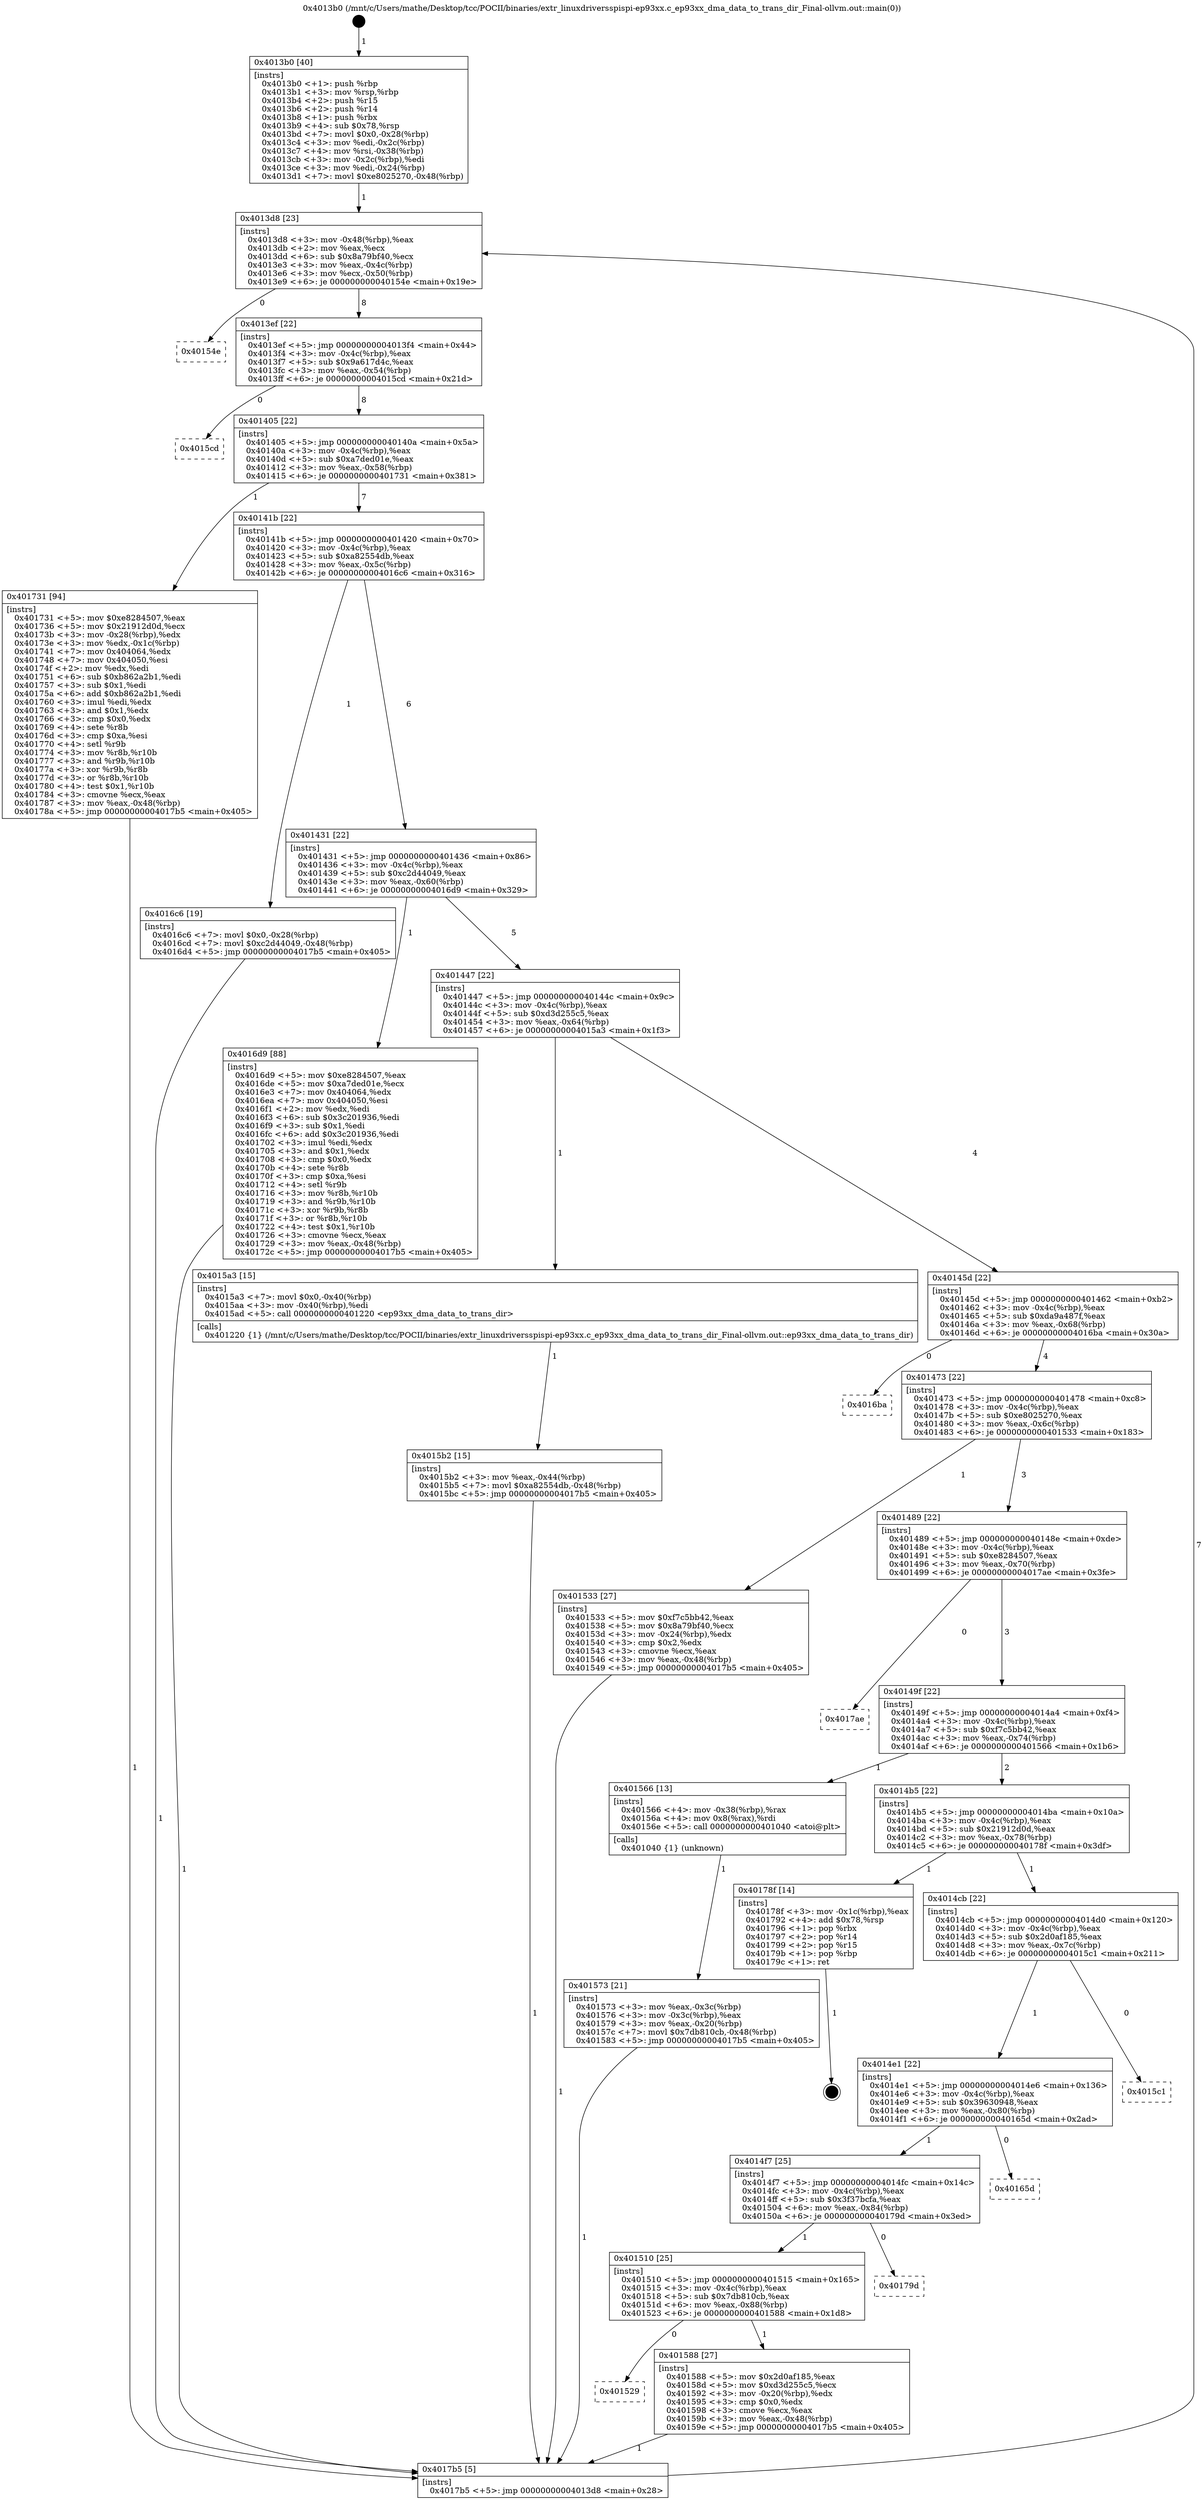 digraph "0x4013b0" {
  label = "0x4013b0 (/mnt/c/Users/mathe/Desktop/tcc/POCII/binaries/extr_linuxdriversspispi-ep93xx.c_ep93xx_dma_data_to_trans_dir_Final-ollvm.out::main(0))"
  labelloc = "t"
  node[shape=record]

  Entry [label="",width=0.3,height=0.3,shape=circle,fillcolor=black,style=filled]
  "0x4013d8" [label="{
     0x4013d8 [23]\l
     | [instrs]\l
     &nbsp;&nbsp;0x4013d8 \<+3\>: mov -0x48(%rbp),%eax\l
     &nbsp;&nbsp;0x4013db \<+2\>: mov %eax,%ecx\l
     &nbsp;&nbsp;0x4013dd \<+6\>: sub $0x8a79bf40,%ecx\l
     &nbsp;&nbsp;0x4013e3 \<+3\>: mov %eax,-0x4c(%rbp)\l
     &nbsp;&nbsp;0x4013e6 \<+3\>: mov %ecx,-0x50(%rbp)\l
     &nbsp;&nbsp;0x4013e9 \<+6\>: je 000000000040154e \<main+0x19e\>\l
  }"]
  "0x40154e" [label="{
     0x40154e\l
  }", style=dashed]
  "0x4013ef" [label="{
     0x4013ef [22]\l
     | [instrs]\l
     &nbsp;&nbsp;0x4013ef \<+5\>: jmp 00000000004013f4 \<main+0x44\>\l
     &nbsp;&nbsp;0x4013f4 \<+3\>: mov -0x4c(%rbp),%eax\l
     &nbsp;&nbsp;0x4013f7 \<+5\>: sub $0x9a617d4c,%eax\l
     &nbsp;&nbsp;0x4013fc \<+3\>: mov %eax,-0x54(%rbp)\l
     &nbsp;&nbsp;0x4013ff \<+6\>: je 00000000004015cd \<main+0x21d\>\l
  }"]
  Exit [label="",width=0.3,height=0.3,shape=circle,fillcolor=black,style=filled,peripheries=2]
  "0x4015cd" [label="{
     0x4015cd\l
  }", style=dashed]
  "0x401405" [label="{
     0x401405 [22]\l
     | [instrs]\l
     &nbsp;&nbsp;0x401405 \<+5\>: jmp 000000000040140a \<main+0x5a\>\l
     &nbsp;&nbsp;0x40140a \<+3\>: mov -0x4c(%rbp),%eax\l
     &nbsp;&nbsp;0x40140d \<+5\>: sub $0xa7ded01e,%eax\l
     &nbsp;&nbsp;0x401412 \<+3\>: mov %eax,-0x58(%rbp)\l
     &nbsp;&nbsp;0x401415 \<+6\>: je 0000000000401731 \<main+0x381\>\l
  }"]
  "0x4015b2" [label="{
     0x4015b2 [15]\l
     | [instrs]\l
     &nbsp;&nbsp;0x4015b2 \<+3\>: mov %eax,-0x44(%rbp)\l
     &nbsp;&nbsp;0x4015b5 \<+7\>: movl $0xa82554db,-0x48(%rbp)\l
     &nbsp;&nbsp;0x4015bc \<+5\>: jmp 00000000004017b5 \<main+0x405\>\l
  }"]
  "0x401731" [label="{
     0x401731 [94]\l
     | [instrs]\l
     &nbsp;&nbsp;0x401731 \<+5\>: mov $0xe8284507,%eax\l
     &nbsp;&nbsp;0x401736 \<+5\>: mov $0x21912d0d,%ecx\l
     &nbsp;&nbsp;0x40173b \<+3\>: mov -0x28(%rbp),%edx\l
     &nbsp;&nbsp;0x40173e \<+3\>: mov %edx,-0x1c(%rbp)\l
     &nbsp;&nbsp;0x401741 \<+7\>: mov 0x404064,%edx\l
     &nbsp;&nbsp;0x401748 \<+7\>: mov 0x404050,%esi\l
     &nbsp;&nbsp;0x40174f \<+2\>: mov %edx,%edi\l
     &nbsp;&nbsp;0x401751 \<+6\>: sub $0xb862a2b1,%edi\l
     &nbsp;&nbsp;0x401757 \<+3\>: sub $0x1,%edi\l
     &nbsp;&nbsp;0x40175a \<+6\>: add $0xb862a2b1,%edi\l
     &nbsp;&nbsp;0x401760 \<+3\>: imul %edi,%edx\l
     &nbsp;&nbsp;0x401763 \<+3\>: and $0x1,%edx\l
     &nbsp;&nbsp;0x401766 \<+3\>: cmp $0x0,%edx\l
     &nbsp;&nbsp;0x401769 \<+4\>: sete %r8b\l
     &nbsp;&nbsp;0x40176d \<+3\>: cmp $0xa,%esi\l
     &nbsp;&nbsp;0x401770 \<+4\>: setl %r9b\l
     &nbsp;&nbsp;0x401774 \<+3\>: mov %r8b,%r10b\l
     &nbsp;&nbsp;0x401777 \<+3\>: and %r9b,%r10b\l
     &nbsp;&nbsp;0x40177a \<+3\>: xor %r9b,%r8b\l
     &nbsp;&nbsp;0x40177d \<+3\>: or %r8b,%r10b\l
     &nbsp;&nbsp;0x401780 \<+4\>: test $0x1,%r10b\l
     &nbsp;&nbsp;0x401784 \<+3\>: cmovne %ecx,%eax\l
     &nbsp;&nbsp;0x401787 \<+3\>: mov %eax,-0x48(%rbp)\l
     &nbsp;&nbsp;0x40178a \<+5\>: jmp 00000000004017b5 \<main+0x405\>\l
  }"]
  "0x40141b" [label="{
     0x40141b [22]\l
     | [instrs]\l
     &nbsp;&nbsp;0x40141b \<+5\>: jmp 0000000000401420 \<main+0x70\>\l
     &nbsp;&nbsp;0x401420 \<+3\>: mov -0x4c(%rbp),%eax\l
     &nbsp;&nbsp;0x401423 \<+5\>: sub $0xa82554db,%eax\l
     &nbsp;&nbsp;0x401428 \<+3\>: mov %eax,-0x5c(%rbp)\l
     &nbsp;&nbsp;0x40142b \<+6\>: je 00000000004016c6 \<main+0x316\>\l
  }"]
  "0x401529" [label="{
     0x401529\l
  }", style=dashed]
  "0x4016c6" [label="{
     0x4016c6 [19]\l
     | [instrs]\l
     &nbsp;&nbsp;0x4016c6 \<+7\>: movl $0x0,-0x28(%rbp)\l
     &nbsp;&nbsp;0x4016cd \<+7\>: movl $0xc2d44049,-0x48(%rbp)\l
     &nbsp;&nbsp;0x4016d4 \<+5\>: jmp 00000000004017b5 \<main+0x405\>\l
  }"]
  "0x401431" [label="{
     0x401431 [22]\l
     | [instrs]\l
     &nbsp;&nbsp;0x401431 \<+5\>: jmp 0000000000401436 \<main+0x86\>\l
     &nbsp;&nbsp;0x401436 \<+3\>: mov -0x4c(%rbp),%eax\l
     &nbsp;&nbsp;0x401439 \<+5\>: sub $0xc2d44049,%eax\l
     &nbsp;&nbsp;0x40143e \<+3\>: mov %eax,-0x60(%rbp)\l
     &nbsp;&nbsp;0x401441 \<+6\>: je 00000000004016d9 \<main+0x329\>\l
  }"]
  "0x401588" [label="{
     0x401588 [27]\l
     | [instrs]\l
     &nbsp;&nbsp;0x401588 \<+5\>: mov $0x2d0af185,%eax\l
     &nbsp;&nbsp;0x40158d \<+5\>: mov $0xd3d255c5,%ecx\l
     &nbsp;&nbsp;0x401592 \<+3\>: mov -0x20(%rbp),%edx\l
     &nbsp;&nbsp;0x401595 \<+3\>: cmp $0x0,%edx\l
     &nbsp;&nbsp;0x401598 \<+3\>: cmove %ecx,%eax\l
     &nbsp;&nbsp;0x40159b \<+3\>: mov %eax,-0x48(%rbp)\l
     &nbsp;&nbsp;0x40159e \<+5\>: jmp 00000000004017b5 \<main+0x405\>\l
  }"]
  "0x4016d9" [label="{
     0x4016d9 [88]\l
     | [instrs]\l
     &nbsp;&nbsp;0x4016d9 \<+5\>: mov $0xe8284507,%eax\l
     &nbsp;&nbsp;0x4016de \<+5\>: mov $0xa7ded01e,%ecx\l
     &nbsp;&nbsp;0x4016e3 \<+7\>: mov 0x404064,%edx\l
     &nbsp;&nbsp;0x4016ea \<+7\>: mov 0x404050,%esi\l
     &nbsp;&nbsp;0x4016f1 \<+2\>: mov %edx,%edi\l
     &nbsp;&nbsp;0x4016f3 \<+6\>: sub $0x3c201936,%edi\l
     &nbsp;&nbsp;0x4016f9 \<+3\>: sub $0x1,%edi\l
     &nbsp;&nbsp;0x4016fc \<+6\>: add $0x3c201936,%edi\l
     &nbsp;&nbsp;0x401702 \<+3\>: imul %edi,%edx\l
     &nbsp;&nbsp;0x401705 \<+3\>: and $0x1,%edx\l
     &nbsp;&nbsp;0x401708 \<+3\>: cmp $0x0,%edx\l
     &nbsp;&nbsp;0x40170b \<+4\>: sete %r8b\l
     &nbsp;&nbsp;0x40170f \<+3\>: cmp $0xa,%esi\l
     &nbsp;&nbsp;0x401712 \<+4\>: setl %r9b\l
     &nbsp;&nbsp;0x401716 \<+3\>: mov %r8b,%r10b\l
     &nbsp;&nbsp;0x401719 \<+3\>: and %r9b,%r10b\l
     &nbsp;&nbsp;0x40171c \<+3\>: xor %r9b,%r8b\l
     &nbsp;&nbsp;0x40171f \<+3\>: or %r8b,%r10b\l
     &nbsp;&nbsp;0x401722 \<+4\>: test $0x1,%r10b\l
     &nbsp;&nbsp;0x401726 \<+3\>: cmovne %ecx,%eax\l
     &nbsp;&nbsp;0x401729 \<+3\>: mov %eax,-0x48(%rbp)\l
     &nbsp;&nbsp;0x40172c \<+5\>: jmp 00000000004017b5 \<main+0x405\>\l
  }"]
  "0x401447" [label="{
     0x401447 [22]\l
     | [instrs]\l
     &nbsp;&nbsp;0x401447 \<+5\>: jmp 000000000040144c \<main+0x9c\>\l
     &nbsp;&nbsp;0x40144c \<+3\>: mov -0x4c(%rbp),%eax\l
     &nbsp;&nbsp;0x40144f \<+5\>: sub $0xd3d255c5,%eax\l
     &nbsp;&nbsp;0x401454 \<+3\>: mov %eax,-0x64(%rbp)\l
     &nbsp;&nbsp;0x401457 \<+6\>: je 00000000004015a3 \<main+0x1f3\>\l
  }"]
  "0x401510" [label="{
     0x401510 [25]\l
     | [instrs]\l
     &nbsp;&nbsp;0x401510 \<+5\>: jmp 0000000000401515 \<main+0x165\>\l
     &nbsp;&nbsp;0x401515 \<+3\>: mov -0x4c(%rbp),%eax\l
     &nbsp;&nbsp;0x401518 \<+5\>: sub $0x7db810cb,%eax\l
     &nbsp;&nbsp;0x40151d \<+6\>: mov %eax,-0x88(%rbp)\l
     &nbsp;&nbsp;0x401523 \<+6\>: je 0000000000401588 \<main+0x1d8\>\l
  }"]
  "0x4015a3" [label="{
     0x4015a3 [15]\l
     | [instrs]\l
     &nbsp;&nbsp;0x4015a3 \<+7\>: movl $0x0,-0x40(%rbp)\l
     &nbsp;&nbsp;0x4015aa \<+3\>: mov -0x40(%rbp),%edi\l
     &nbsp;&nbsp;0x4015ad \<+5\>: call 0000000000401220 \<ep93xx_dma_data_to_trans_dir\>\l
     | [calls]\l
     &nbsp;&nbsp;0x401220 \{1\} (/mnt/c/Users/mathe/Desktop/tcc/POCII/binaries/extr_linuxdriversspispi-ep93xx.c_ep93xx_dma_data_to_trans_dir_Final-ollvm.out::ep93xx_dma_data_to_trans_dir)\l
  }"]
  "0x40145d" [label="{
     0x40145d [22]\l
     | [instrs]\l
     &nbsp;&nbsp;0x40145d \<+5\>: jmp 0000000000401462 \<main+0xb2\>\l
     &nbsp;&nbsp;0x401462 \<+3\>: mov -0x4c(%rbp),%eax\l
     &nbsp;&nbsp;0x401465 \<+5\>: sub $0xda9a487f,%eax\l
     &nbsp;&nbsp;0x40146a \<+3\>: mov %eax,-0x68(%rbp)\l
     &nbsp;&nbsp;0x40146d \<+6\>: je 00000000004016ba \<main+0x30a\>\l
  }"]
  "0x40179d" [label="{
     0x40179d\l
  }", style=dashed]
  "0x4016ba" [label="{
     0x4016ba\l
  }", style=dashed]
  "0x401473" [label="{
     0x401473 [22]\l
     | [instrs]\l
     &nbsp;&nbsp;0x401473 \<+5\>: jmp 0000000000401478 \<main+0xc8\>\l
     &nbsp;&nbsp;0x401478 \<+3\>: mov -0x4c(%rbp),%eax\l
     &nbsp;&nbsp;0x40147b \<+5\>: sub $0xe8025270,%eax\l
     &nbsp;&nbsp;0x401480 \<+3\>: mov %eax,-0x6c(%rbp)\l
     &nbsp;&nbsp;0x401483 \<+6\>: je 0000000000401533 \<main+0x183\>\l
  }"]
  "0x4014f7" [label="{
     0x4014f7 [25]\l
     | [instrs]\l
     &nbsp;&nbsp;0x4014f7 \<+5\>: jmp 00000000004014fc \<main+0x14c\>\l
     &nbsp;&nbsp;0x4014fc \<+3\>: mov -0x4c(%rbp),%eax\l
     &nbsp;&nbsp;0x4014ff \<+5\>: sub $0x3f37bcfa,%eax\l
     &nbsp;&nbsp;0x401504 \<+6\>: mov %eax,-0x84(%rbp)\l
     &nbsp;&nbsp;0x40150a \<+6\>: je 000000000040179d \<main+0x3ed\>\l
  }"]
  "0x401533" [label="{
     0x401533 [27]\l
     | [instrs]\l
     &nbsp;&nbsp;0x401533 \<+5\>: mov $0xf7c5bb42,%eax\l
     &nbsp;&nbsp;0x401538 \<+5\>: mov $0x8a79bf40,%ecx\l
     &nbsp;&nbsp;0x40153d \<+3\>: mov -0x24(%rbp),%edx\l
     &nbsp;&nbsp;0x401540 \<+3\>: cmp $0x2,%edx\l
     &nbsp;&nbsp;0x401543 \<+3\>: cmovne %ecx,%eax\l
     &nbsp;&nbsp;0x401546 \<+3\>: mov %eax,-0x48(%rbp)\l
     &nbsp;&nbsp;0x401549 \<+5\>: jmp 00000000004017b5 \<main+0x405\>\l
  }"]
  "0x401489" [label="{
     0x401489 [22]\l
     | [instrs]\l
     &nbsp;&nbsp;0x401489 \<+5\>: jmp 000000000040148e \<main+0xde\>\l
     &nbsp;&nbsp;0x40148e \<+3\>: mov -0x4c(%rbp),%eax\l
     &nbsp;&nbsp;0x401491 \<+5\>: sub $0xe8284507,%eax\l
     &nbsp;&nbsp;0x401496 \<+3\>: mov %eax,-0x70(%rbp)\l
     &nbsp;&nbsp;0x401499 \<+6\>: je 00000000004017ae \<main+0x3fe\>\l
  }"]
  "0x4017b5" [label="{
     0x4017b5 [5]\l
     | [instrs]\l
     &nbsp;&nbsp;0x4017b5 \<+5\>: jmp 00000000004013d8 \<main+0x28\>\l
  }"]
  "0x4013b0" [label="{
     0x4013b0 [40]\l
     | [instrs]\l
     &nbsp;&nbsp;0x4013b0 \<+1\>: push %rbp\l
     &nbsp;&nbsp;0x4013b1 \<+3\>: mov %rsp,%rbp\l
     &nbsp;&nbsp;0x4013b4 \<+2\>: push %r15\l
     &nbsp;&nbsp;0x4013b6 \<+2\>: push %r14\l
     &nbsp;&nbsp;0x4013b8 \<+1\>: push %rbx\l
     &nbsp;&nbsp;0x4013b9 \<+4\>: sub $0x78,%rsp\l
     &nbsp;&nbsp;0x4013bd \<+7\>: movl $0x0,-0x28(%rbp)\l
     &nbsp;&nbsp;0x4013c4 \<+3\>: mov %edi,-0x2c(%rbp)\l
     &nbsp;&nbsp;0x4013c7 \<+4\>: mov %rsi,-0x38(%rbp)\l
     &nbsp;&nbsp;0x4013cb \<+3\>: mov -0x2c(%rbp),%edi\l
     &nbsp;&nbsp;0x4013ce \<+3\>: mov %edi,-0x24(%rbp)\l
     &nbsp;&nbsp;0x4013d1 \<+7\>: movl $0xe8025270,-0x48(%rbp)\l
  }"]
  "0x40165d" [label="{
     0x40165d\l
  }", style=dashed]
  "0x4017ae" [label="{
     0x4017ae\l
  }", style=dashed]
  "0x40149f" [label="{
     0x40149f [22]\l
     | [instrs]\l
     &nbsp;&nbsp;0x40149f \<+5\>: jmp 00000000004014a4 \<main+0xf4\>\l
     &nbsp;&nbsp;0x4014a4 \<+3\>: mov -0x4c(%rbp),%eax\l
     &nbsp;&nbsp;0x4014a7 \<+5\>: sub $0xf7c5bb42,%eax\l
     &nbsp;&nbsp;0x4014ac \<+3\>: mov %eax,-0x74(%rbp)\l
     &nbsp;&nbsp;0x4014af \<+6\>: je 0000000000401566 \<main+0x1b6\>\l
  }"]
  "0x4014e1" [label="{
     0x4014e1 [22]\l
     | [instrs]\l
     &nbsp;&nbsp;0x4014e1 \<+5\>: jmp 00000000004014e6 \<main+0x136\>\l
     &nbsp;&nbsp;0x4014e6 \<+3\>: mov -0x4c(%rbp),%eax\l
     &nbsp;&nbsp;0x4014e9 \<+5\>: sub $0x39630948,%eax\l
     &nbsp;&nbsp;0x4014ee \<+3\>: mov %eax,-0x80(%rbp)\l
     &nbsp;&nbsp;0x4014f1 \<+6\>: je 000000000040165d \<main+0x2ad\>\l
  }"]
  "0x401566" [label="{
     0x401566 [13]\l
     | [instrs]\l
     &nbsp;&nbsp;0x401566 \<+4\>: mov -0x38(%rbp),%rax\l
     &nbsp;&nbsp;0x40156a \<+4\>: mov 0x8(%rax),%rdi\l
     &nbsp;&nbsp;0x40156e \<+5\>: call 0000000000401040 \<atoi@plt\>\l
     | [calls]\l
     &nbsp;&nbsp;0x401040 \{1\} (unknown)\l
  }"]
  "0x4014b5" [label="{
     0x4014b5 [22]\l
     | [instrs]\l
     &nbsp;&nbsp;0x4014b5 \<+5\>: jmp 00000000004014ba \<main+0x10a\>\l
     &nbsp;&nbsp;0x4014ba \<+3\>: mov -0x4c(%rbp),%eax\l
     &nbsp;&nbsp;0x4014bd \<+5\>: sub $0x21912d0d,%eax\l
     &nbsp;&nbsp;0x4014c2 \<+3\>: mov %eax,-0x78(%rbp)\l
     &nbsp;&nbsp;0x4014c5 \<+6\>: je 000000000040178f \<main+0x3df\>\l
  }"]
  "0x401573" [label="{
     0x401573 [21]\l
     | [instrs]\l
     &nbsp;&nbsp;0x401573 \<+3\>: mov %eax,-0x3c(%rbp)\l
     &nbsp;&nbsp;0x401576 \<+3\>: mov -0x3c(%rbp),%eax\l
     &nbsp;&nbsp;0x401579 \<+3\>: mov %eax,-0x20(%rbp)\l
     &nbsp;&nbsp;0x40157c \<+7\>: movl $0x7db810cb,-0x48(%rbp)\l
     &nbsp;&nbsp;0x401583 \<+5\>: jmp 00000000004017b5 \<main+0x405\>\l
  }"]
  "0x4015c1" [label="{
     0x4015c1\l
  }", style=dashed]
  "0x40178f" [label="{
     0x40178f [14]\l
     | [instrs]\l
     &nbsp;&nbsp;0x40178f \<+3\>: mov -0x1c(%rbp),%eax\l
     &nbsp;&nbsp;0x401792 \<+4\>: add $0x78,%rsp\l
     &nbsp;&nbsp;0x401796 \<+1\>: pop %rbx\l
     &nbsp;&nbsp;0x401797 \<+2\>: pop %r14\l
     &nbsp;&nbsp;0x401799 \<+2\>: pop %r15\l
     &nbsp;&nbsp;0x40179b \<+1\>: pop %rbp\l
     &nbsp;&nbsp;0x40179c \<+1\>: ret\l
  }"]
  "0x4014cb" [label="{
     0x4014cb [22]\l
     | [instrs]\l
     &nbsp;&nbsp;0x4014cb \<+5\>: jmp 00000000004014d0 \<main+0x120\>\l
     &nbsp;&nbsp;0x4014d0 \<+3\>: mov -0x4c(%rbp),%eax\l
     &nbsp;&nbsp;0x4014d3 \<+5\>: sub $0x2d0af185,%eax\l
     &nbsp;&nbsp;0x4014d8 \<+3\>: mov %eax,-0x7c(%rbp)\l
     &nbsp;&nbsp;0x4014db \<+6\>: je 00000000004015c1 \<main+0x211\>\l
  }"]
  Entry -> "0x4013b0" [label=" 1"]
  "0x4013d8" -> "0x40154e" [label=" 0"]
  "0x4013d8" -> "0x4013ef" [label=" 8"]
  "0x40178f" -> Exit [label=" 1"]
  "0x4013ef" -> "0x4015cd" [label=" 0"]
  "0x4013ef" -> "0x401405" [label=" 8"]
  "0x401731" -> "0x4017b5" [label=" 1"]
  "0x401405" -> "0x401731" [label=" 1"]
  "0x401405" -> "0x40141b" [label=" 7"]
  "0x4016d9" -> "0x4017b5" [label=" 1"]
  "0x40141b" -> "0x4016c6" [label=" 1"]
  "0x40141b" -> "0x401431" [label=" 6"]
  "0x4016c6" -> "0x4017b5" [label=" 1"]
  "0x401431" -> "0x4016d9" [label=" 1"]
  "0x401431" -> "0x401447" [label=" 5"]
  "0x4015b2" -> "0x4017b5" [label=" 1"]
  "0x401447" -> "0x4015a3" [label=" 1"]
  "0x401447" -> "0x40145d" [label=" 4"]
  "0x401588" -> "0x4017b5" [label=" 1"]
  "0x40145d" -> "0x4016ba" [label=" 0"]
  "0x40145d" -> "0x401473" [label=" 4"]
  "0x401510" -> "0x401529" [label=" 0"]
  "0x401473" -> "0x401533" [label=" 1"]
  "0x401473" -> "0x401489" [label=" 3"]
  "0x401533" -> "0x4017b5" [label=" 1"]
  "0x4013b0" -> "0x4013d8" [label=" 1"]
  "0x4017b5" -> "0x4013d8" [label=" 7"]
  "0x4015a3" -> "0x4015b2" [label=" 1"]
  "0x401489" -> "0x4017ae" [label=" 0"]
  "0x401489" -> "0x40149f" [label=" 3"]
  "0x4014f7" -> "0x401510" [label=" 1"]
  "0x40149f" -> "0x401566" [label=" 1"]
  "0x40149f" -> "0x4014b5" [label=" 2"]
  "0x401566" -> "0x401573" [label=" 1"]
  "0x401573" -> "0x4017b5" [label=" 1"]
  "0x401510" -> "0x401588" [label=" 1"]
  "0x4014b5" -> "0x40178f" [label=" 1"]
  "0x4014b5" -> "0x4014cb" [label=" 1"]
  "0x4014e1" -> "0x4014f7" [label=" 1"]
  "0x4014cb" -> "0x4015c1" [label=" 0"]
  "0x4014cb" -> "0x4014e1" [label=" 1"]
  "0x4014f7" -> "0x40179d" [label=" 0"]
  "0x4014e1" -> "0x40165d" [label=" 0"]
}
